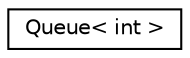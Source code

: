 digraph "Graphical Class Hierarchy"
{
  edge [fontname="Helvetica",fontsize="10",labelfontname="Helvetica",labelfontsize="10"];
  node [fontname="Helvetica",fontsize="10",shape=record];
  rankdir="LR";
  Node1 [label="Queue\< int \>",height=0.2,width=0.4,color="black", fillcolor="white", style="filled",URL="$class_queue.html"];
}
